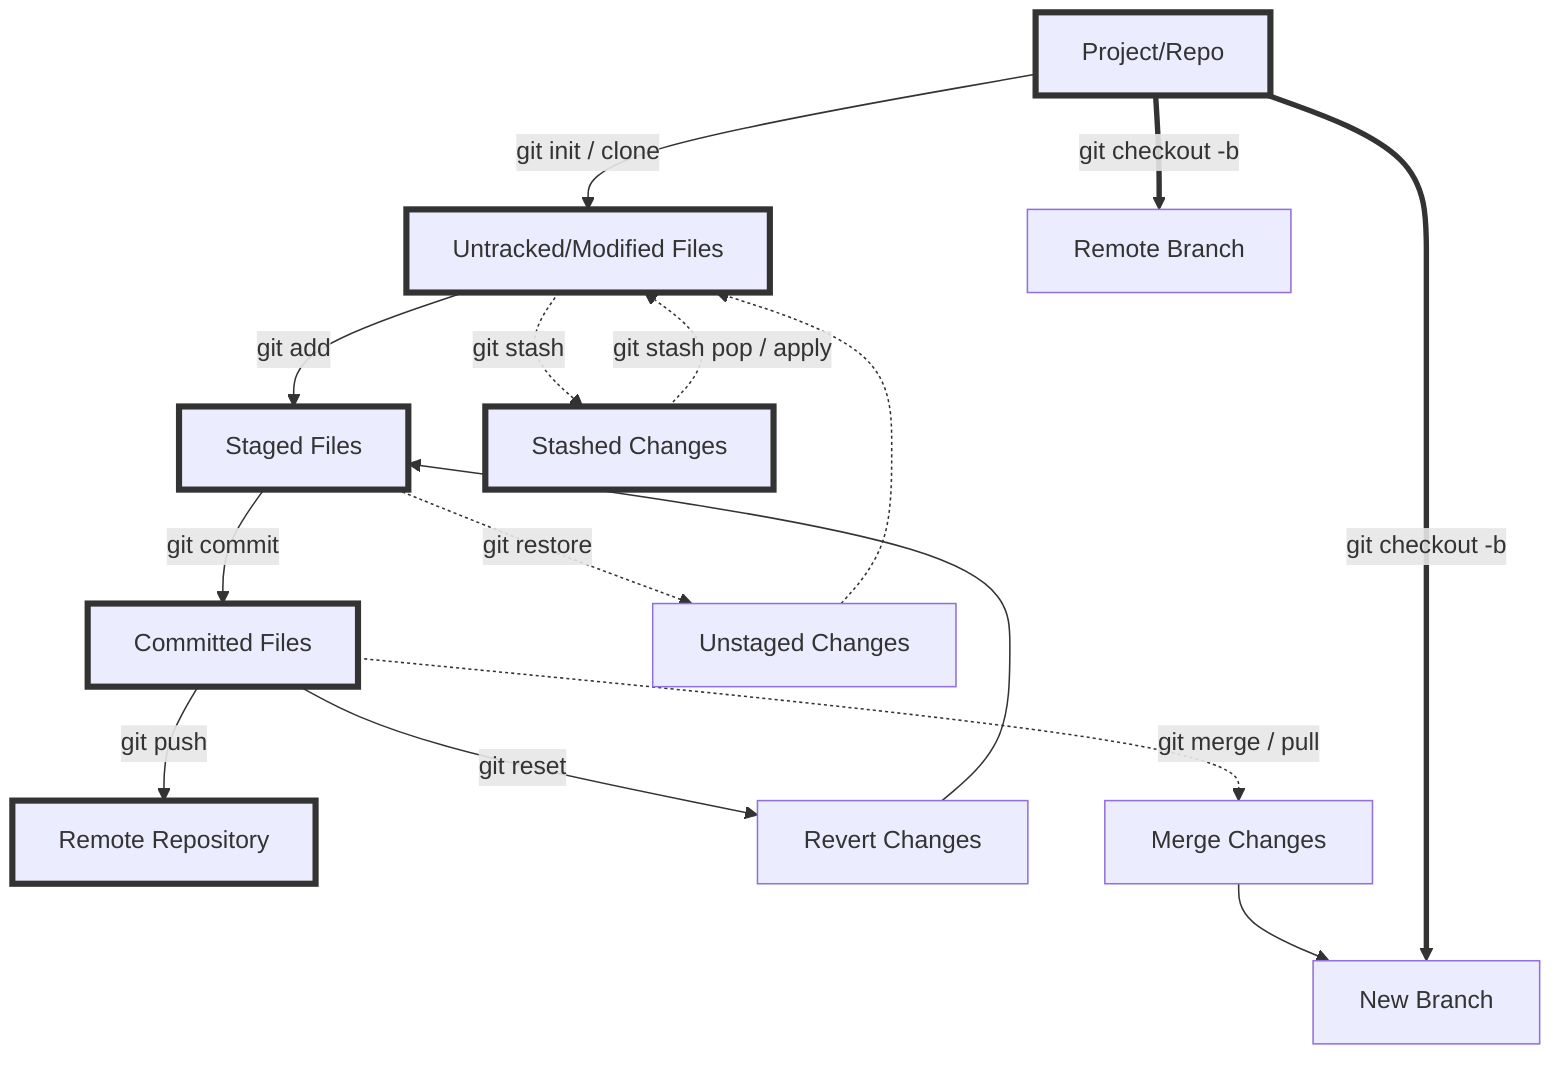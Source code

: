 graph TD
    A[Project/Repo] --> |git init / clone| B[Untracked/Modified Files]
    B -->|git add| C[Staged Files]
    C -->|git commit| D[Committed Files]
    C -.->|git restore| I[Unstaged Changes] -.-> B
    D -->|git push| E[Remote Repository]
    D -->|git reset| G[Revert Changes] --> C

    %% Optional actions
    B -.->|git stash| F[Stashed Changes]
    F -.->|git stash pop / apply| B

    D -.->|git merge / pull| H[Merge Changes]--> J
    
    A ==>|git checkout -b| J[New Branch]
    A ==>|git checkout -b| K[Remote Branch]

    style A stroke:#333,stroke-width:4px
    style B stroke:#333,stroke-width:4px
    style C stroke:#333,stroke-width:4px
    style D stroke:#333,stroke-width:4px
    style E stroke:#333,stroke-width:4px
    style F stroke:#333,stroke-width:4px